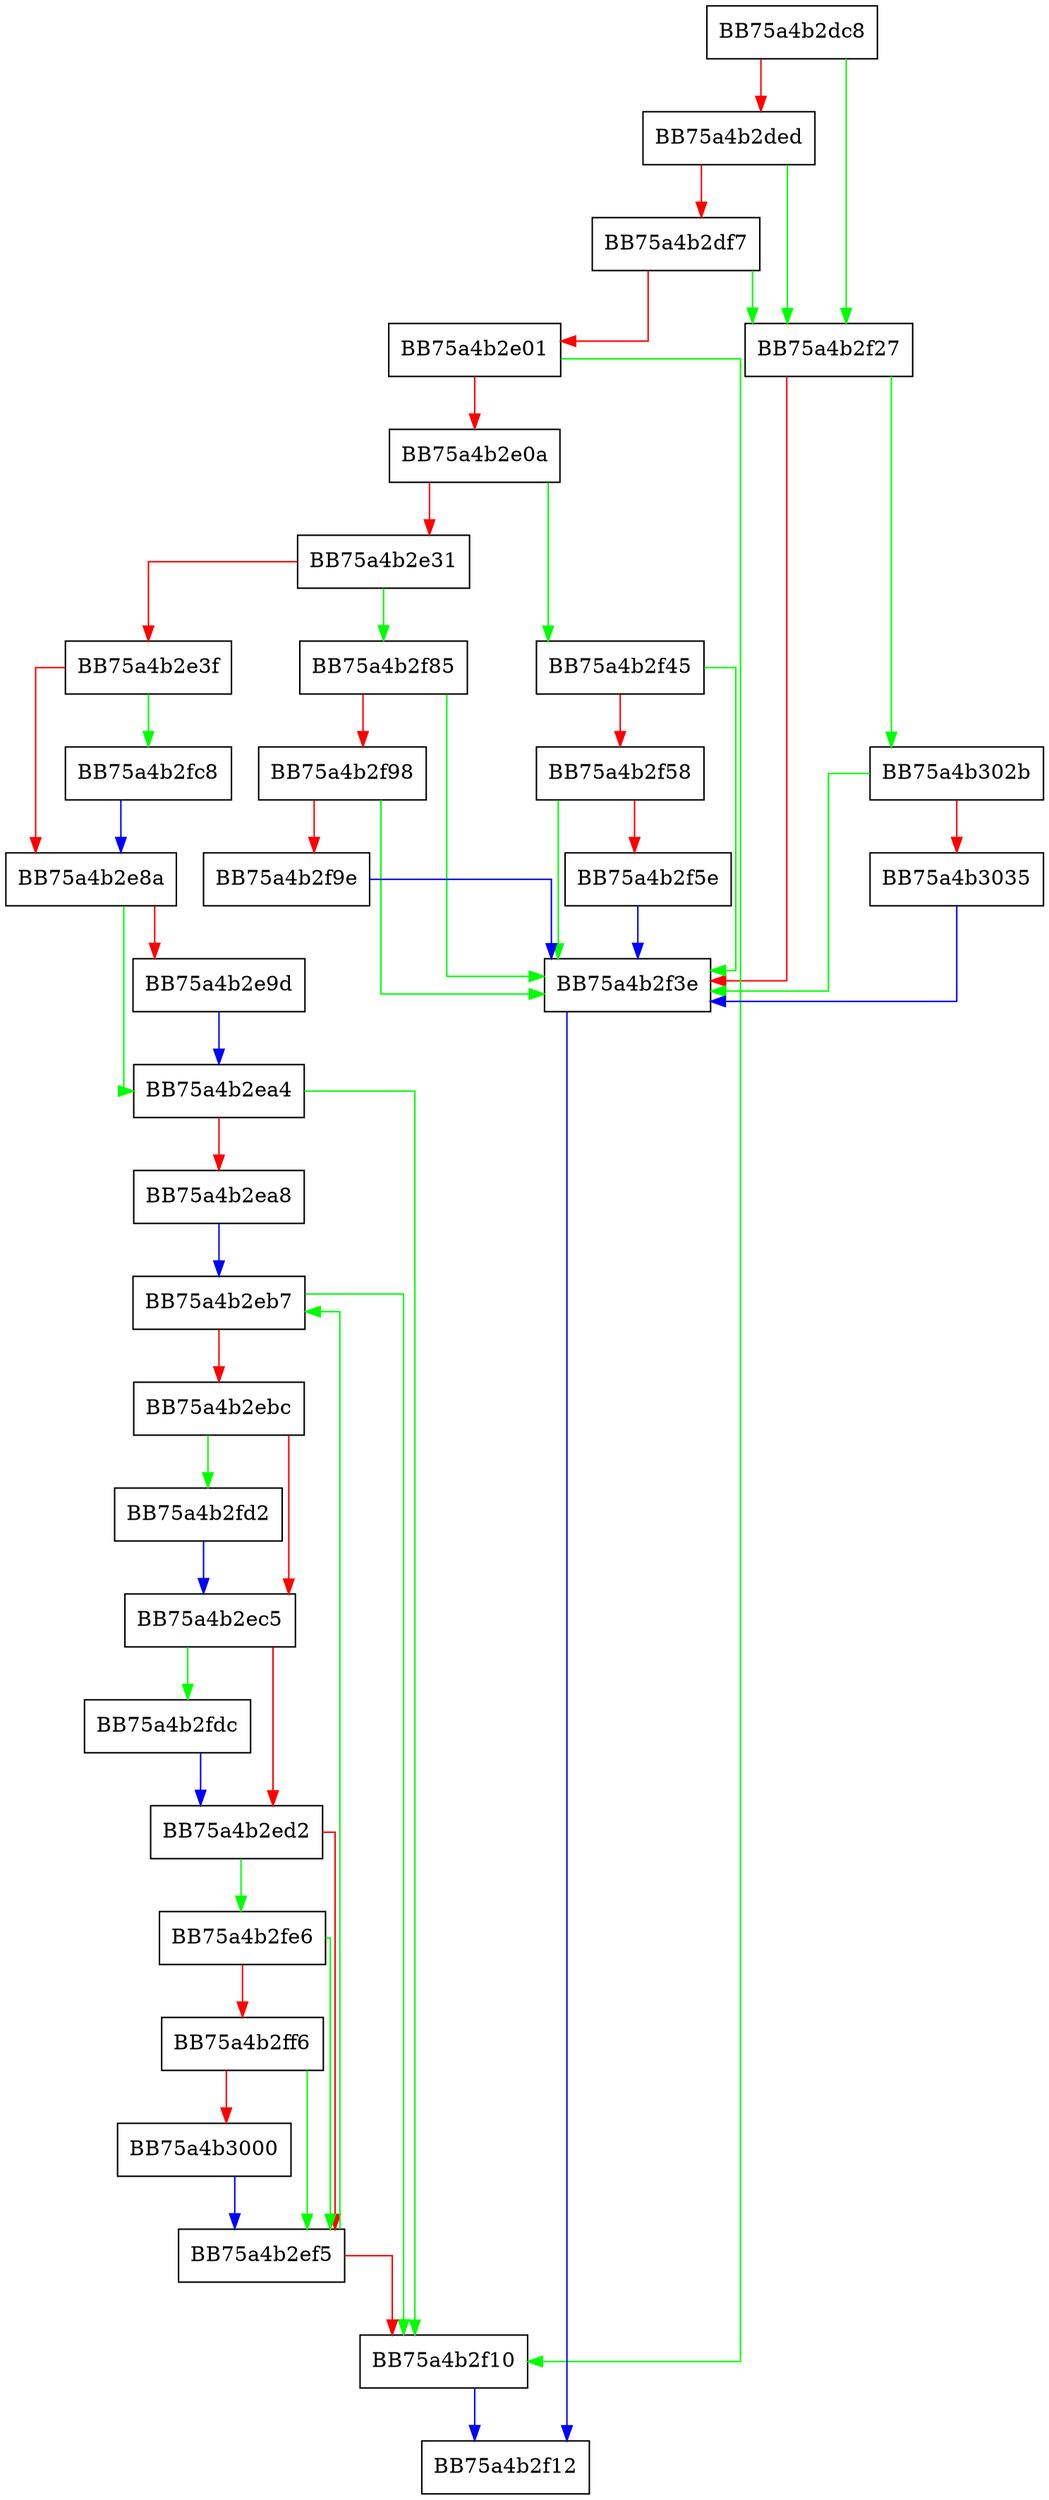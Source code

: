 digraph ApplyMultiSectorFixup {
  node [shape="box"];
  graph [splines=ortho];
  BB75a4b2dc8 -> BB75a4b2f27 [color="green"];
  BB75a4b2dc8 -> BB75a4b2ded [color="red"];
  BB75a4b2ded -> BB75a4b2f27 [color="green"];
  BB75a4b2ded -> BB75a4b2df7 [color="red"];
  BB75a4b2df7 -> BB75a4b2f27 [color="green"];
  BB75a4b2df7 -> BB75a4b2e01 [color="red"];
  BB75a4b2e01 -> BB75a4b2f10 [color="green"];
  BB75a4b2e01 -> BB75a4b2e0a [color="red"];
  BB75a4b2e0a -> BB75a4b2f45 [color="green"];
  BB75a4b2e0a -> BB75a4b2e31 [color="red"];
  BB75a4b2e31 -> BB75a4b2f85 [color="green"];
  BB75a4b2e31 -> BB75a4b2e3f [color="red"];
  BB75a4b2e3f -> BB75a4b2fc8 [color="green"];
  BB75a4b2e3f -> BB75a4b2e8a [color="red"];
  BB75a4b2e8a -> BB75a4b2ea4 [color="green"];
  BB75a4b2e8a -> BB75a4b2e9d [color="red"];
  BB75a4b2e9d -> BB75a4b2ea4 [color="blue"];
  BB75a4b2ea4 -> BB75a4b2f10 [color="green"];
  BB75a4b2ea4 -> BB75a4b2ea8 [color="red"];
  BB75a4b2ea8 -> BB75a4b2eb7 [color="blue"];
  BB75a4b2eb7 -> BB75a4b2f10 [color="green"];
  BB75a4b2eb7 -> BB75a4b2ebc [color="red"];
  BB75a4b2ebc -> BB75a4b2fd2 [color="green"];
  BB75a4b2ebc -> BB75a4b2ec5 [color="red"];
  BB75a4b2ec5 -> BB75a4b2fdc [color="green"];
  BB75a4b2ec5 -> BB75a4b2ed2 [color="red"];
  BB75a4b2ed2 -> BB75a4b2fe6 [color="green"];
  BB75a4b2ed2 -> BB75a4b2ef5 [color="red"];
  BB75a4b2ef5 -> BB75a4b2eb7 [color="green"];
  BB75a4b2ef5 -> BB75a4b2f10 [color="red"];
  BB75a4b2f10 -> BB75a4b2f12 [color="blue"];
  BB75a4b2f27 -> BB75a4b302b [color="green"];
  BB75a4b2f27 -> BB75a4b2f3e [color="red"];
  BB75a4b2f3e -> BB75a4b2f12 [color="blue"];
  BB75a4b2f45 -> BB75a4b2f3e [color="green"];
  BB75a4b2f45 -> BB75a4b2f58 [color="red"];
  BB75a4b2f58 -> BB75a4b2f3e [color="green"];
  BB75a4b2f58 -> BB75a4b2f5e [color="red"];
  BB75a4b2f5e -> BB75a4b2f3e [color="blue"];
  BB75a4b2f85 -> BB75a4b2f3e [color="green"];
  BB75a4b2f85 -> BB75a4b2f98 [color="red"];
  BB75a4b2f98 -> BB75a4b2f3e [color="green"];
  BB75a4b2f98 -> BB75a4b2f9e [color="red"];
  BB75a4b2f9e -> BB75a4b2f3e [color="blue"];
  BB75a4b2fc8 -> BB75a4b2e8a [color="blue"];
  BB75a4b2fd2 -> BB75a4b2ec5 [color="blue"];
  BB75a4b2fdc -> BB75a4b2ed2 [color="blue"];
  BB75a4b2fe6 -> BB75a4b2ef5 [color="green"];
  BB75a4b2fe6 -> BB75a4b2ff6 [color="red"];
  BB75a4b2ff6 -> BB75a4b2ef5 [color="green"];
  BB75a4b2ff6 -> BB75a4b3000 [color="red"];
  BB75a4b3000 -> BB75a4b2ef5 [color="blue"];
  BB75a4b302b -> BB75a4b2f3e [color="green"];
  BB75a4b302b -> BB75a4b3035 [color="red"];
  BB75a4b3035 -> BB75a4b2f3e [color="blue"];
}
